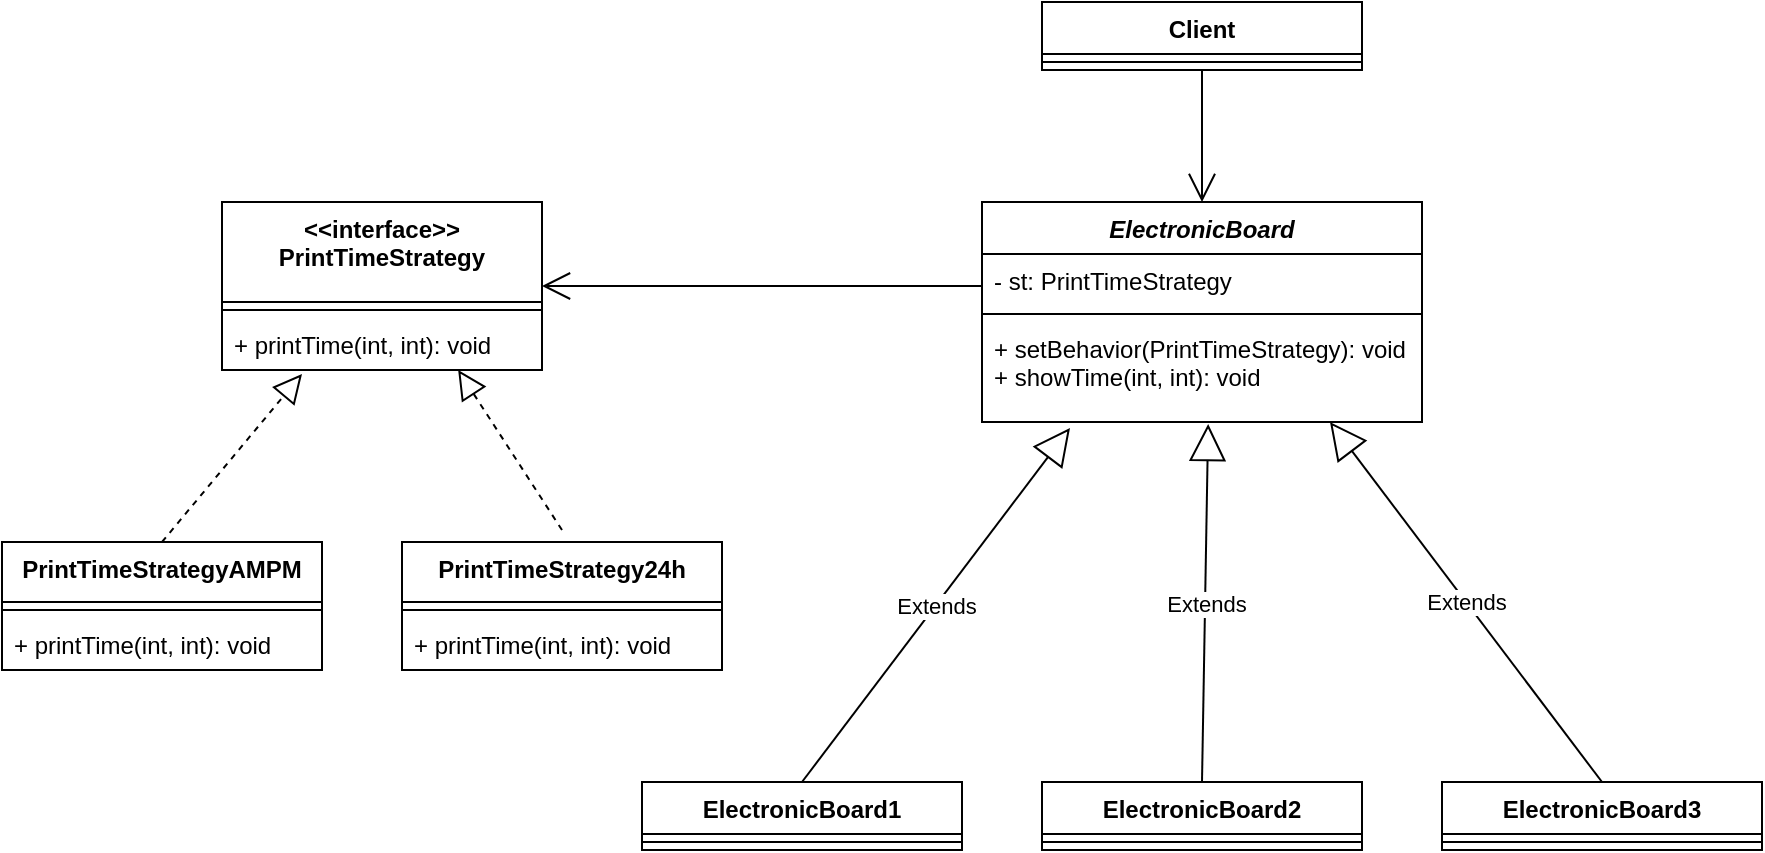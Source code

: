 <mxfile version="14.7.4" type="device"><diagram id="gMdzRL44f8-l7Ivl_Wjs" name="Page-1"><mxGraphModel dx="932" dy="567" grid="1" gridSize="10" guides="1" tooltips="1" connect="1" arrows="1" fold="1" page="1" pageScale="1" pageWidth="850" pageHeight="1100" math="0" shadow="0"><root><mxCell id="0"/><mxCell id="1" parent="0"/><mxCell id="zLLknuFHiAr82jYhtrcZ-1" value="&lt;&lt;interface&gt;&gt;&#10;PrintTimeStrategy" style="swimlane;fontStyle=1;align=center;verticalAlign=top;childLayout=stackLayout;horizontal=1;startSize=50;horizontalStack=0;resizeParent=1;resizeParentMax=0;resizeLast=0;collapsible=1;marginBottom=0;" vertex="1" parent="1"><mxGeometry x="150" y="110" width="160" height="84" as="geometry"/></mxCell><mxCell id="zLLknuFHiAr82jYhtrcZ-3" value="" style="line;strokeWidth=1;fillColor=none;align=left;verticalAlign=middle;spacingTop=-1;spacingLeft=3;spacingRight=3;rotatable=0;labelPosition=right;points=[];portConstraint=eastwest;" vertex="1" parent="zLLknuFHiAr82jYhtrcZ-1"><mxGeometry y="50" width="160" height="8" as="geometry"/></mxCell><mxCell id="zLLknuFHiAr82jYhtrcZ-4" value="+ printTime(int, int): void" style="text;strokeColor=none;fillColor=none;align=left;verticalAlign=top;spacingLeft=4;spacingRight=4;overflow=hidden;rotatable=0;points=[[0,0.5],[1,0.5]];portConstraint=eastwest;" vertex="1" parent="zLLknuFHiAr82jYhtrcZ-1"><mxGeometry y="58" width="160" height="26" as="geometry"/></mxCell><mxCell id="zLLknuFHiAr82jYhtrcZ-5" value="PrintTimeStrategyAMPM" style="swimlane;fontStyle=1;align=center;verticalAlign=top;childLayout=stackLayout;horizontal=1;startSize=30;horizontalStack=0;resizeParent=1;resizeParentMax=0;resizeLast=0;collapsible=1;marginBottom=0;" vertex="1" parent="1"><mxGeometry x="40" y="280" width="160" height="64" as="geometry"/></mxCell><mxCell id="zLLknuFHiAr82jYhtrcZ-6" value="" style="line;strokeWidth=1;fillColor=none;align=left;verticalAlign=middle;spacingTop=-1;spacingLeft=3;spacingRight=3;rotatable=0;labelPosition=right;points=[];portConstraint=eastwest;" vertex="1" parent="zLLknuFHiAr82jYhtrcZ-5"><mxGeometry y="30" width="160" height="8" as="geometry"/></mxCell><mxCell id="zLLknuFHiAr82jYhtrcZ-7" value="+ printTime(int, int): void" style="text;strokeColor=none;fillColor=none;align=left;verticalAlign=top;spacingLeft=4;spacingRight=4;overflow=hidden;rotatable=0;points=[[0,0.5],[1,0.5]];portConstraint=eastwest;" vertex="1" parent="zLLknuFHiAr82jYhtrcZ-5"><mxGeometry y="38" width="160" height="26" as="geometry"/></mxCell><mxCell id="zLLknuFHiAr82jYhtrcZ-8" value="PrintTimeStrategy24h" style="swimlane;fontStyle=1;align=center;verticalAlign=top;childLayout=stackLayout;horizontal=1;startSize=30;horizontalStack=0;resizeParent=1;resizeParentMax=0;resizeLast=0;collapsible=1;marginBottom=0;" vertex="1" parent="1"><mxGeometry x="240" y="280" width="160" height="64" as="geometry"/></mxCell><mxCell id="zLLknuFHiAr82jYhtrcZ-9" value="" style="line;strokeWidth=1;fillColor=none;align=left;verticalAlign=middle;spacingTop=-1;spacingLeft=3;spacingRight=3;rotatable=0;labelPosition=right;points=[];portConstraint=eastwest;" vertex="1" parent="zLLknuFHiAr82jYhtrcZ-8"><mxGeometry y="30" width="160" height="8" as="geometry"/></mxCell><mxCell id="zLLknuFHiAr82jYhtrcZ-10" value="+ printTime(int, int): void" style="text;strokeColor=none;fillColor=none;align=left;verticalAlign=top;spacingLeft=4;spacingRight=4;overflow=hidden;rotatable=0;points=[[0,0.5],[1,0.5]];portConstraint=eastwest;" vertex="1" parent="zLLknuFHiAr82jYhtrcZ-8"><mxGeometry y="38" width="160" height="26" as="geometry"/></mxCell><mxCell id="zLLknuFHiAr82jYhtrcZ-12" value="" style="endArrow=block;dashed=1;endFill=0;endSize=12;html=1;exitX=0.5;exitY=0;exitDx=0;exitDy=0;" edge="1" parent="1" source="zLLknuFHiAr82jYhtrcZ-5"><mxGeometry width="160" relative="1" as="geometry"><mxPoint x="90" y="230" as="sourcePoint"/><mxPoint x="190" y="196" as="targetPoint"/></mxGeometry></mxCell><mxCell id="zLLknuFHiAr82jYhtrcZ-13" value="" style="endArrow=block;dashed=1;endFill=0;endSize=12;html=1;entryX=0.738;entryY=1;entryDx=0;entryDy=0;entryPerimeter=0;" edge="1" parent="1" target="zLLknuFHiAr82jYhtrcZ-4"><mxGeometry width="160" relative="1" as="geometry"><mxPoint x="320" y="274" as="sourcePoint"/><mxPoint x="340.08" y="190.002" as="targetPoint"/></mxGeometry></mxCell><mxCell id="zLLknuFHiAr82jYhtrcZ-17" value="ElectronicBoard" style="swimlane;fontStyle=3;align=center;verticalAlign=top;childLayout=stackLayout;horizontal=1;startSize=26;horizontalStack=0;resizeParent=1;resizeParentMax=0;resizeLast=0;collapsible=1;marginBottom=0;" vertex="1" parent="1"><mxGeometry x="530" y="110" width="220" height="110" as="geometry"/></mxCell><mxCell id="zLLknuFHiAr82jYhtrcZ-18" value="- st: PrintTimeStrategy" style="text;strokeColor=none;fillColor=none;align=left;verticalAlign=top;spacingLeft=4;spacingRight=4;overflow=hidden;rotatable=0;points=[[0,0.5],[1,0.5]];portConstraint=eastwest;" vertex="1" parent="zLLknuFHiAr82jYhtrcZ-17"><mxGeometry y="26" width="220" height="26" as="geometry"/></mxCell><mxCell id="zLLknuFHiAr82jYhtrcZ-19" value="" style="line;strokeWidth=1;fillColor=none;align=left;verticalAlign=middle;spacingTop=-1;spacingLeft=3;spacingRight=3;rotatable=0;labelPosition=right;points=[];portConstraint=eastwest;" vertex="1" parent="zLLknuFHiAr82jYhtrcZ-17"><mxGeometry y="52" width="220" height="8" as="geometry"/></mxCell><mxCell id="zLLknuFHiAr82jYhtrcZ-20" value="+ setBehavior(PrintTimeStrategy): void&#10;+ showTime(int, int): void" style="text;strokeColor=none;fillColor=none;align=left;verticalAlign=top;spacingLeft=4;spacingRight=4;overflow=hidden;rotatable=0;points=[[0,0.5],[1,0.5]];portConstraint=eastwest;" vertex="1" parent="zLLknuFHiAr82jYhtrcZ-17"><mxGeometry y="60" width="220" height="50" as="geometry"/></mxCell><mxCell id="zLLknuFHiAr82jYhtrcZ-21" value="" style="endArrow=open;endFill=1;endSize=12;html=1;entryX=1;entryY=0.5;entryDx=0;entryDy=0;" edge="1" parent="1" target="zLLknuFHiAr82jYhtrcZ-1"><mxGeometry width="160" relative="1" as="geometry"><mxPoint x="530" y="152" as="sourcePoint"/><mxPoint x="505" y="150" as="targetPoint"/></mxGeometry></mxCell><mxCell id="zLLknuFHiAr82jYhtrcZ-22" value="ElectronicBoard1" style="swimlane;fontStyle=1;align=center;verticalAlign=top;childLayout=stackLayout;horizontal=1;startSize=26;horizontalStack=0;resizeParent=1;resizeParentMax=0;resizeLast=0;collapsible=1;marginBottom=0;" vertex="1" parent="1"><mxGeometry x="360" y="400" width="160" height="34" as="geometry"/></mxCell><mxCell id="zLLknuFHiAr82jYhtrcZ-24" value="" style="line;strokeWidth=1;fillColor=none;align=left;verticalAlign=middle;spacingTop=-1;spacingLeft=3;spacingRight=3;rotatable=0;labelPosition=right;points=[];portConstraint=eastwest;" vertex="1" parent="zLLknuFHiAr82jYhtrcZ-22"><mxGeometry y="26" width="160" height="8" as="geometry"/></mxCell><mxCell id="zLLknuFHiAr82jYhtrcZ-26" value="ElectronicBoard2" style="swimlane;fontStyle=1;align=center;verticalAlign=top;childLayout=stackLayout;horizontal=1;startSize=26;horizontalStack=0;resizeParent=1;resizeParentMax=0;resizeLast=0;collapsible=1;marginBottom=0;" vertex="1" parent="1"><mxGeometry x="560" y="400" width="160" height="34" as="geometry"/></mxCell><mxCell id="zLLknuFHiAr82jYhtrcZ-28" value="" style="line;strokeWidth=1;fillColor=none;align=left;verticalAlign=middle;spacingTop=-1;spacingLeft=3;spacingRight=3;rotatable=0;labelPosition=right;points=[];portConstraint=eastwest;" vertex="1" parent="zLLknuFHiAr82jYhtrcZ-26"><mxGeometry y="26" width="160" height="8" as="geometry"/></mxCell><mxCell id="zLLknuFHiAr82jYhtrcZ-30" value="ElectronicBoard3" style="swimlane;fontStyle=1;align=center;verticalAlign=top;childLayout=stackLayout;horizontal=1;startSize=26;horizontalStack=0;resizeParent=1;resizeParentMax=0;resizeLast=0;collapsible=1;marginBottom=0;" vertex="1" parent="1"><mxGeometry x="760" y="400" width="160" height="34" as="geometry"/></mxCell><mxCell id="zLLknuFHiAr82jYhtrcZ-32" value="" style="line;strokeWidth=1;fillColor=none;align=left;verticalAlign=middle;spacingTop=-1;spacingLeft=3;spacingRight=3;rotatable=0;labelPosition=right;points=[];portConstraint=eastwest;" vertex="1" parent="zLLknuFHiAr82jYhtrcZ-30"><mxGeometry y="26" width="160" height="8" as="geometry"/></mxCell><mxCell id="zLLknuFHiAr82jYhtrcZ-34" value="Extends" style="endArrow=block;endSize=16;endFill=0;html=1;entryX=0.2;entryY=1.06;entryDx=0;entryDy=0;entryPerimeter=0;" edge="1" parent="1" target="zLLknuFHiAr82jYhtrcZ-20"><mxGeometry width="160" relative="1" as="geometry"><mxPoint x="440" y="400" as="sourcePoint"/><mxPoint x="660" y="270" as="targetPoint"/></mxGeometry></mxCell><mxCell id="zLLknuFHiAr82jYhtrcZ-35" value="Extends" style="endArrow=block;endSize=16;endFill=0;html=1;entryX=0.514;entryY=1.02;entryDx=0;entryDy=0;entryPerimeter=0;exitX=0.5;exitY=0;exitDx=0;exitDy=0;" edge="1" parent="1" source="zLLknuFHiAr82jYhtrcZ-26" target="zLLknuFHiAr82jYhtrcZ-20"><mxGeometry width="160" relative="1" as="geometry"><mxPoint x="570" y="387" as="sourcePoint"/><mxPoint x="704" y="210" as="targetPoint"/></mxGeometry></mxCell><mxCell id="zLLknuFHiAr82jYhtrcZ-36" value="Extends" style="endArrow=block;endSize=16;endFill=0;html=1;exitX=0.5;exitY=0;exitDx=0;exitDy=0;" edge="1" parent="1" source="zLLknuFHiAr82jYhtrcZ-30"><mxGeometry width="160" relative="1" as="geometry"><mxPoint x="800" y="373" as="sourcePoint"/><mxPoint x="704" y="220" as="targetPoint"/></mxGeometry></mxCell><mxCell id="zLLknuFHiAr82jYhtrcZ-37" value="Client" style="swimlane;fontStyle=1;align=center;verticalAlign=top;childLayout=stackLayout;horizontal=1;startSize=26;horizontalStack=0;resizeParent=1;resizeParentMax=0;resizeLast=0;collapsible=1;marginBottom=0;" vertex="1" parent="1"><mxGeometry x="560" y="10" width="160" height="34" as="geometry"/></mxCell><mxCell id="zLLknuFHiAr82jYhtrcZ-39" value="" style="line;strokeWidth=1;fillColor=none;align=left;verticalAlign=middle;spacingTop=-1;spacingLeft=3;spacingRight=3;rotatable=0;labelPosition=right;points=[];portConstraint=eastwest;" vertex="1" parent="zLLknuFHiAr82jYhtrcZ-37"><mxGeometry y="26" width="160" height="8" as="geometry"/></mxCell><mxCell id="zLLknuFHiAr82jYhtrcZ-42" value="" style="endArrow=open;endFill=1;endSize=12;html=1;exitX=0.5;exitY=1;exitDx=0;exitDy=0;entryX=0.5;entryY=0;entryDx=0;entryDy=0;" edge="1" parent="1" source="zLLknuFHiAr82jYhtrcZ-37" target="zLLknuFHiAr82jYhtrcZ-17"><mxGeometry width="160" relative="1" as="geometry"><mxPoint x="600" y="80" as="sourcePoint"/><mxPoint x="760" y="80" as="targetPoint"/></mxGeometry></mxCell></root></mxGraphModel></diagram></mxfile>
